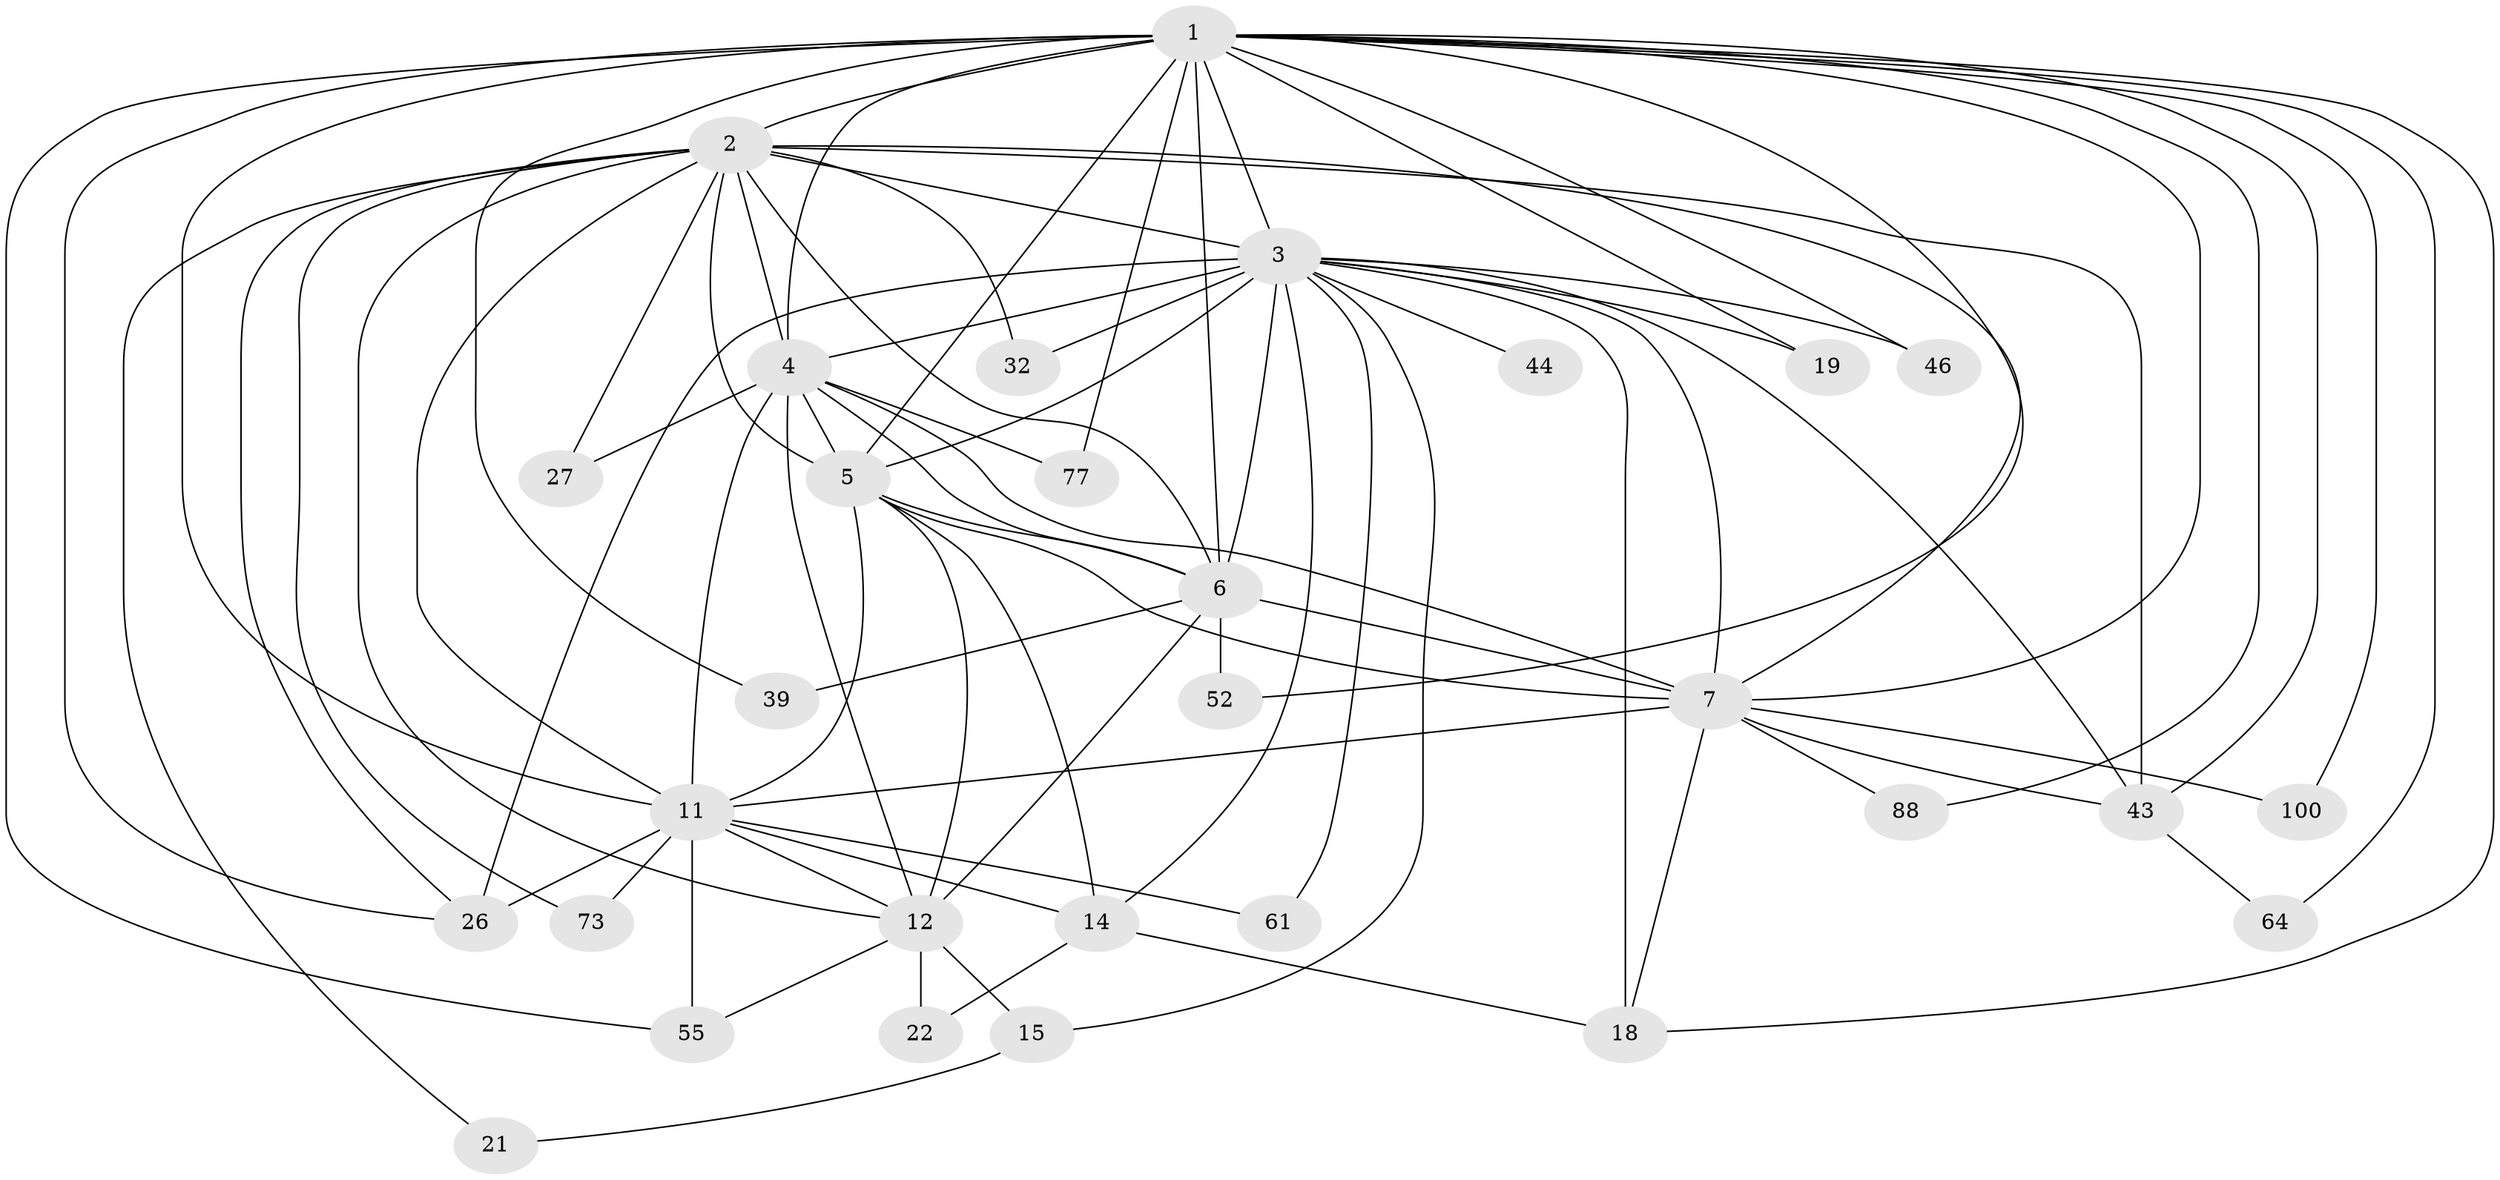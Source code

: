 // original degree distribution, {22: 0.00980392156862745, 26: 0.00980392156862745, 21: 0.00980392156862745, 25: 0.00980392156862745, 16: 0.0196078431372549, 17: 0.00980392156862745, 18: 0.00980392156862745, 23: 0.00980392156862745, 19: 0.00980392156862745, 13: 0.00980392156862745, 7: 0.0196078431372549, 2: 0.5588235294117647, 5: 0.0196078431372549, 3: 0.19607843137254902, 4: 0.0784313725490196, 6: 0.0196078431372549}
// Generated by graph-tools (version 1.1) at 2025/17/03/04/25 18:17:31]
// undirected, 30 vertices, 80 edges
graph export_dot {
graph [start="1"]
  node [color=gray90,style=filled];
  1 [super="+8+9+16"];
  2 [super="+68+59+48"];
  3 [super="+78+10+20+95+23+29+25+28+35+33"];
  4 [super="+50+90+85+69+17+58+65+38+60+63"];
  5 [super="+13"];
  6 [super="+99+93+24+56"];
  7 [super="+45+51"];
  11 [super="+92+86+40+41+47"];
  12 [super="+82+66"];
  14;
  15;
  18 [super="+87"];
  19;
  21;
  22;
  26 [super="+67"];
  27;
  32;
  39 [super="+62"];
  43 [super="+81"];
  44;
  46;
  52;
  55 [super="+71"];
  61;
  64;
  73;
  77;
  88;
  100;
  1 -- 2 [weight=6];
  1 -- 3 [weight=15];
  1 -- 4 [weight=5];
  1 -- 5 [weight=5];
  1 -- 6 [weight=6];
  1 -- 7 [weight=3];
  1 -- 11 [weight=4];
  1 -- 19 [weight=2];
  1 -- 26;
  1 -- 43;
  1 -- 64;
  1 -- 77;
  1 -- 39 [weight=2];
  1 -- 46;
  1 -- 52;
  1 -- 55;
  1 -- 100;
  1 -- 18;
  1 -- 88;
  2 -- 3 [weight=6];
  2 -- 4 [weight=3];
  2 -- 5;
  2 -- 6;
  2 -- 7;
  2 -- 12;
  2 -- 21;
  2 -- 27;
  2 -- 32;
  2 -- 73;
  2 -- 43 [weight=2];
  2 -- 11;
  2 -- 26;
  3 -- 4 [weight=10];
  3 -- 5 [weight=4];
  3 -- 6 [weight=3];
  3 -- 7 [weight=3];
  3 -- 46 [weight=2];
  3 -- 32;
  3 -- 14;
  3 -- 15;
  3 -- 19;
  3 -- 18 [weight=2];
  3 -- 43;
  3 -- 44;
  3 -- 26 [weight=2];
  3 -- 61;
  4 -- 5;
  4 -- 6 [weight=2];
  4 -- 7 [weight=4];
  4 -- 27 [weight=2];
  4 -- 11 [weight=3];
  4 -- 12;
  4 -- 77;
  5 -- 6;
  5 -- 7;
  5 -- 12;
  5 -- 14;
  5 -- 11;
  6 -- 7;
  6 -- 39;
  6 -- 52;
  6 -- 12;
  7 -- 11;
  7 -- 18;
  7 -- 43;
  7 -- 88;
  7 -- 100;
  11 -- 26;
  11 -- 61;
  11 -- 14;
  11 -- 12;
  11 -- 73;
  11 -- 55;
  12 -- 15;
  12 -- 22;
  12 -- 55;
  14 -- 18;
  14 -- 22;
  15 -- 21;
  43 -- 64;
}
